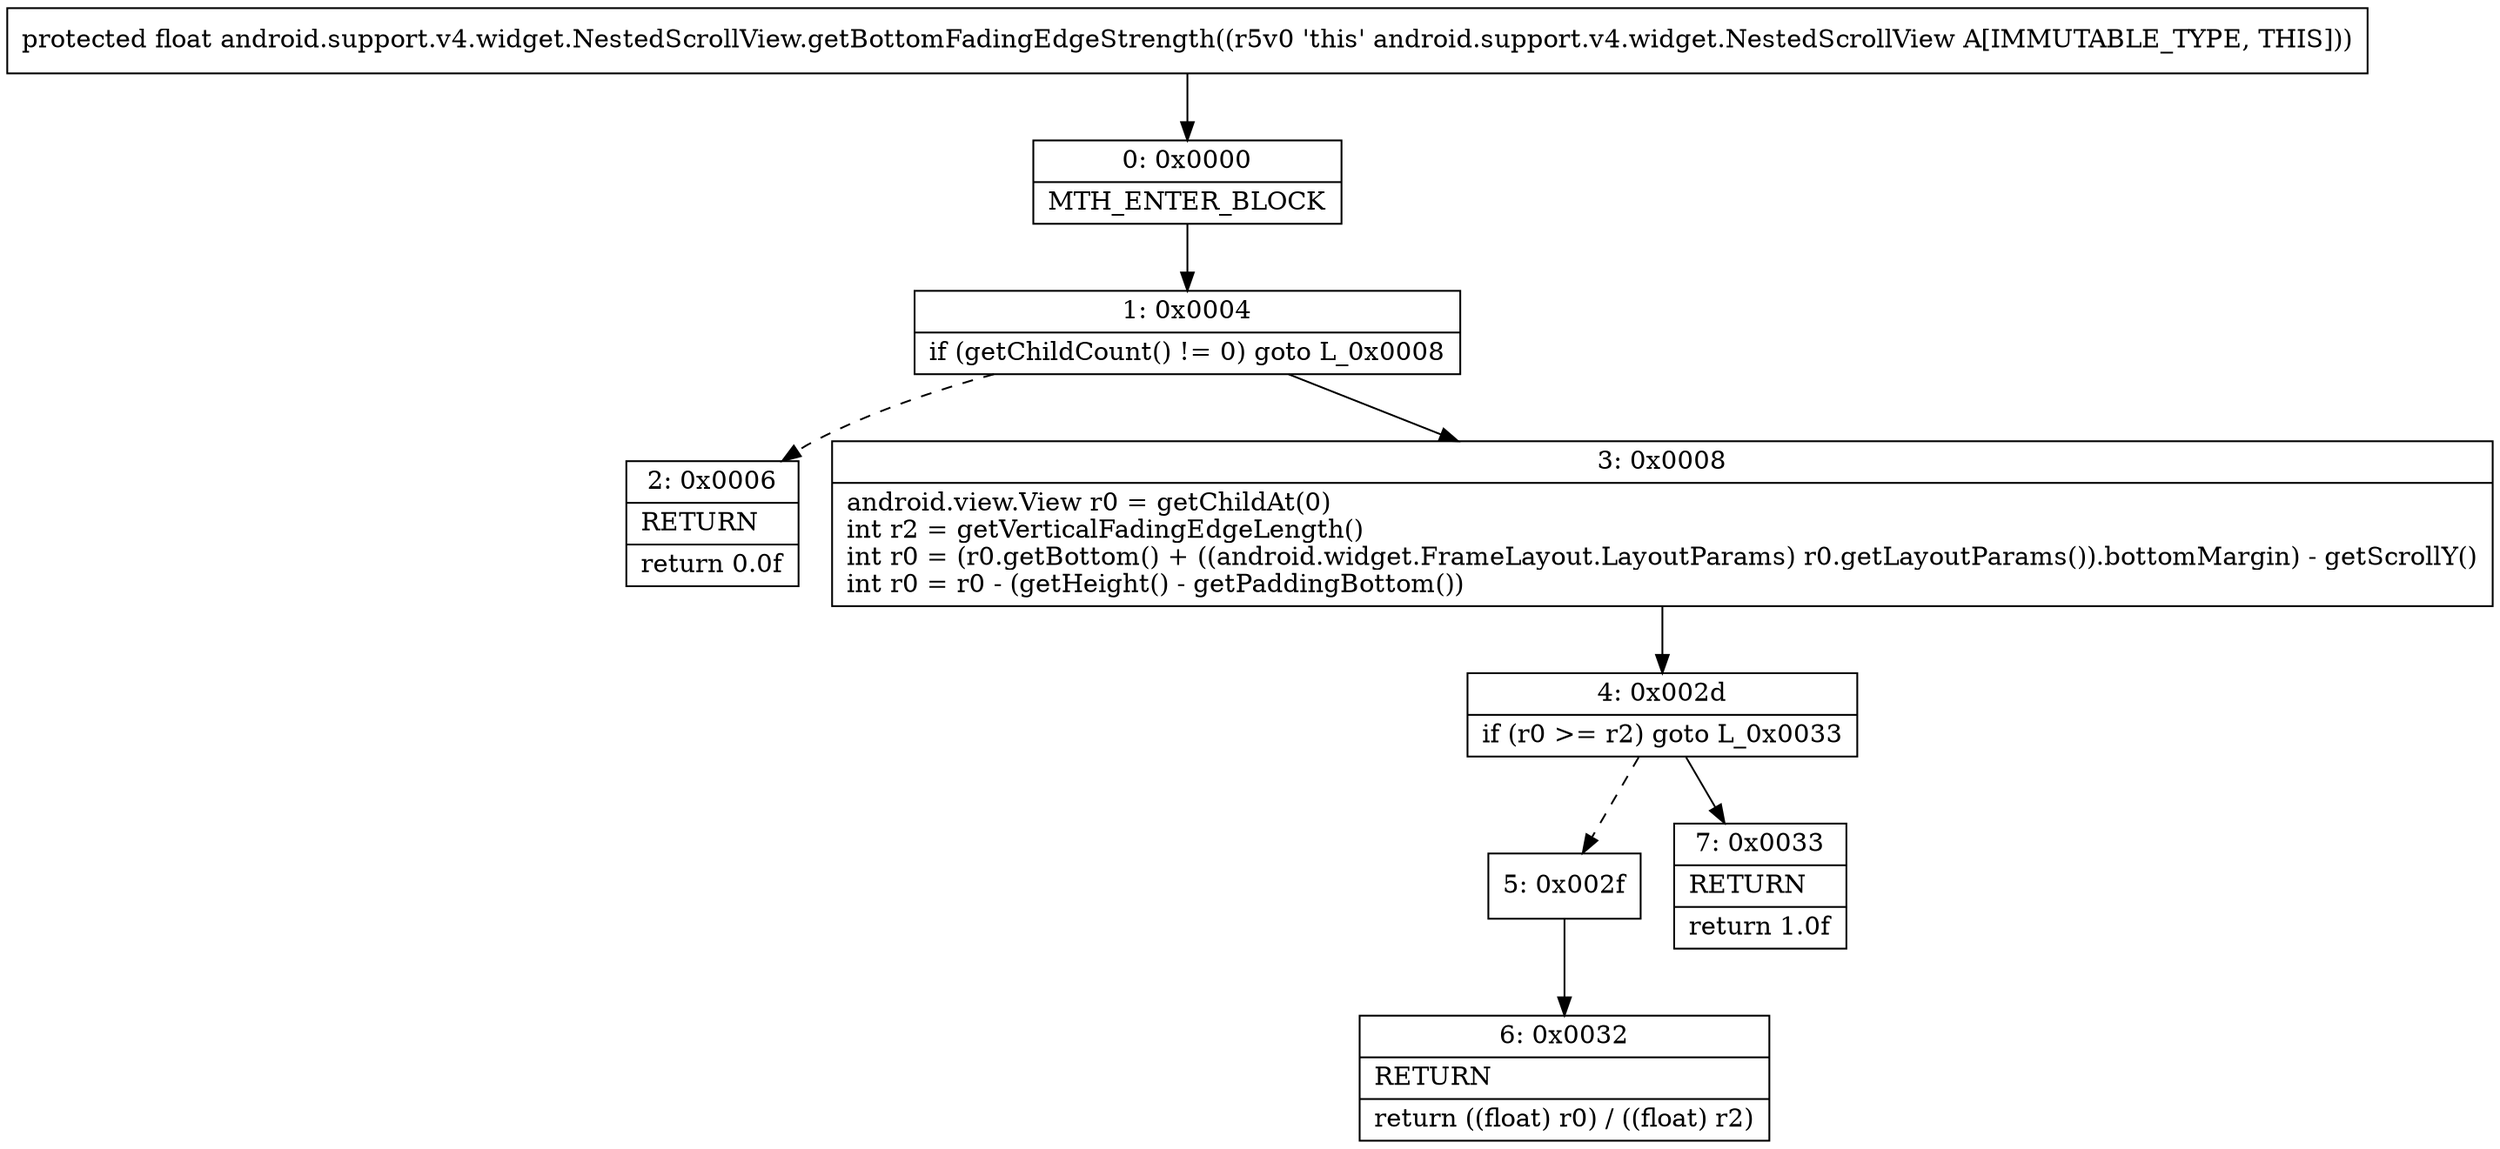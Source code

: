 digraph "CFG forandroid.support.v4.widget.NestedScrollView.getBottomFadingEdgeStrength()F" {
Node_0 [shape=record,label="{0\:\ 0x0000|MTH_ENTER_BLOCK\l}"];
Node_1 [shape=record,label="{1\:\ 0x0004|if (getChildCount() != 0) goto L_0x0008\l}"];
Node_2 [shape=record,label="{2\:\ 0x0006|RETURN\l|return 0.0f\l}"];
Node_3 [shape=record,label="{3\:\ 0x0008|android.view.View r0 = getChildAt(0)\lint r2 = getVerticalFadingEdgeLength()\lint r0 = (r0.getBottom() + ((android.widget.FrameLayout.LayoutParams) r0.getLayoutParams()).bottomMargin) \- getScrollY()\lint r0 = r0 \- (getHeight() \- getPaddingBottom())\l}"];
Node_4 [shape=record,label="{4\:\ 0x002d|if (r0 \>= r2) goto L_0x0033\l}"];
Node_5 [shape=record,label="{5\:\ 0x002f}"];
Node_6 [shape=record,label="{6\:\ 0x0032|RETURN\l|return ((float) r0) \/ ((float) r2)\l}"];
Node_7 [shape=record,label="{7\:\ 0x0033|RETURN\l|return 1.0f\l}"];
MethodNode[shape=record,label="{protected float android.support.v4.widget.NestedScrollView.getBottomFadingEdgeStrength((r5v0 'this' android.support.v4.widget.NestedScrollView A[IMMUTABLE_TYPE, THIS])) }"];
MethodNode -> Node_0;
Node_0 -> Node_1;
Node_1 -> Node_2[style=dashed];
Node_1 -> Node_3;
Node_3 -> Node_4;
Node_4 -> Node_5[style=dashed];
Node_4 -> Node_7;
Node_5 -> Node_6;
}

